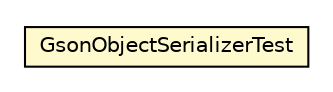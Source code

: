 #!/usr/local/bin/dot
#
# Class diagram 
# Generated by UMLGraph version R5_6_6-8-g8d7759 (http://www.umlgraph.org/)
#

digraph G {
	edge [fontname="Helvetica",fontsize=10,labelfontname="Helvetica",labelfontsize=10];
	node [fontname="Helvetica",fontsize=10,shape=plaintext];
	nodesep=0.25;
	ranksep=0.5;
	// org.dayatang.utils.GsonObjectSerializerTest
	c26063 [label=<<table title="org.dayatang.utils.GsonObjectSerializerTest" border="0" cellborder="1" cellspacing="0" cellpadding="2" port="p" bgcolor="lemonChiffon" href="./GsonObjectSerializerTest.html">
		<tr><td><table border="0" cellspacing="0" cellpadding="1">
<tr><td align="center" balign="center"> GsonObjectSerializerTest </td></tr>
		</table></td></tr>
		</table>>, URL="./GsonObjectSerializerTest.html", fontname="Helvetica", fontcolor="black", fontsize=10.0];
}

